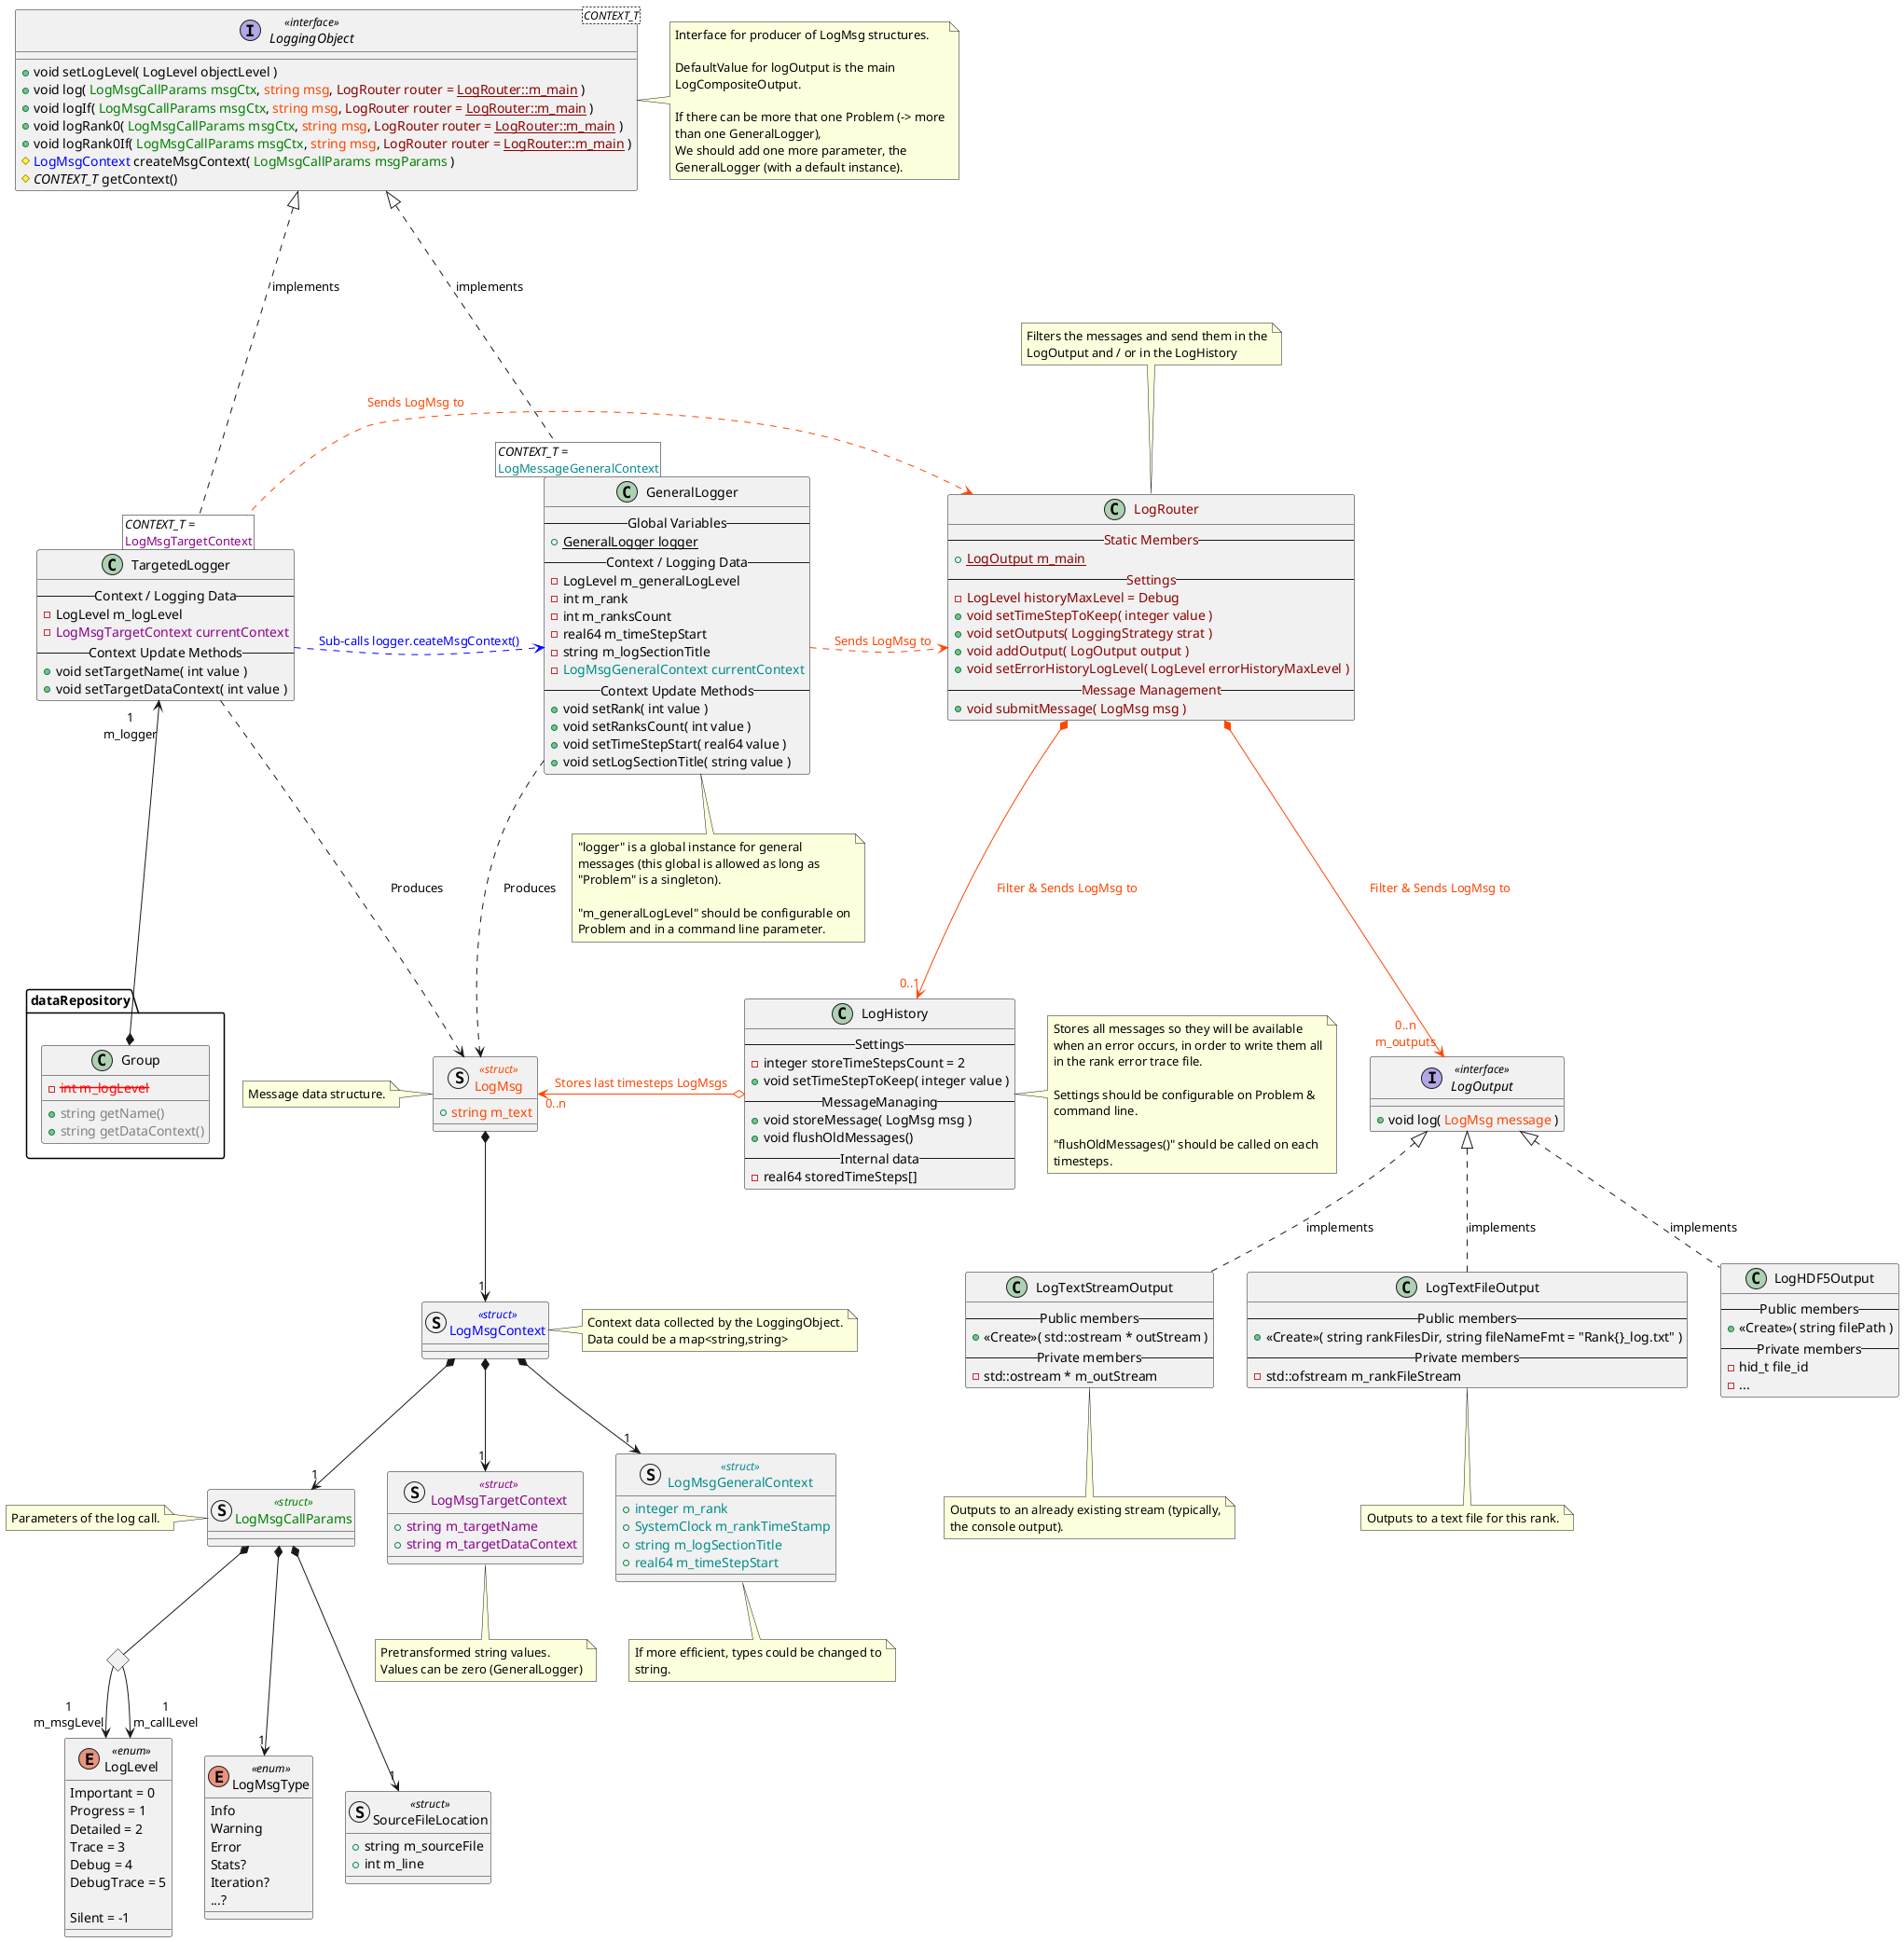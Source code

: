 @startuml Logger Class

<style>
note {
  MaximumWidth 300
}
</style>

set namespaceSeparator ::


' --------------------------
' Message Data Structure
' --------------------------

enum LogLevel <<enum>> {
  Important = 0
  Progress = 1
  Detailed = 2
  Trace = 3
  Debug = 4
  DebugTrace = 5

  Silent = -1
}

enum LogMsgType <<enum>> {
  Info
  Warning
  Error
  Stats?
  Iteration?
  ...?
}

struct SourceFileLocation <<struct>> {
  + string m_sourceFile
  + int m_line
}

struct LogMsgCallParams <<struct>> #text:Green {
}
note left: Parameters of the log call.

struct LogMsgGeneralContext <<struct>> #text:DarkCyan {
  + integer m_rank
  + SystemClock m_rankTimeStamp
  + string m_logSectionTitle
  + real64 m_timeStepStart
}
note bottom: If more efficient, types could be changed to string.

struct LogMsgTargetContext <<struct>> #text:DarkMagenta {
  + string m_targetName
  + string m_targetDataContext
}
note bottom: Pretransformed string values.\nValues can be zero (GeneralLogger)

struct LogMsgContext <<struct>> #text:Blue {
}
note right: Context data collected by the LoggingObject.\nData could be a map<string,string>

struct LogMsg <<struct>> #text:OrangeRed {
  + string m_text
}
note left: Message data structure.

LogMsgCallParams *---> "1" SourceFileLocation
LogMsgCallParams *---> "1" LogMsgType
<> LogMsgCallParamsLogLevels
LogMsgCallParams *-- LogMsgCallParamsLogLevels
LogMsgCallParamsLogLevels --> "1\nm_msgLevel" LogLevel
LogMsgCallParamsLogLevels --> "1\nm_callLevel" LogLevel
LogMsgContext *--> "1" LogMsgCallParams
LogMsgContext *--> "1" LogMsgGeneralContext
LogMsgContext *--> "1" LogMsgTargetContext
LogMsg *--> "1" LogMsgContext

LogMsgCallParams -r[hidden]- LogMsgTargetContext
LogMsgTargetContext -r[hidden]- LogMsgGeneralContext

LogLevel ---r[hidden]- LogMsgType
LogMsgType ---r[hidden]- SourceFileLocation


' --------------------------
' Log outputs
' --------------------------


interface LogOutput <<interface>> {
  + void log( <color:OrangeRed>LogMsg message</color> )
}

class LogTextStreamOutput {
  -- Public members --
  + <<Create>>( std::ostream * outStream )
  -- Private members --
  - std::ostream * m_outStream
}
LogOutput <|.d. LogTextStreamOutput  : implements
note bottom: Outputs to an already existing stream (typically, the console output).

class LogTextFileOutput {
  -- Public members --
  + <<Create>>( string rankFilesDir, string fileNameFmt = "Rank{}_log.txt" )
  -- Private members --
  - std::ofstream m_rankFileStream
}
LogOutput <|.d. LogTextFileOutput  : implements
note bottom: Outputs to a text file for this rank.

class LogHDF5Output {
  -- Public members --
  + <<Create>>( string filePath )
  -- Private members --
  - hid_t file_id
  - ...
}
LogOutput <|.d. LogHDF5Output  : implements


class LogHistory {
  -- Settings --
  - integer storeTimeStepsCount = 2
  + void setTimeStepToKeep( integer value )
  -- MessageManaging --
  + void storeMessage( LogMsg msg )
  + void flushOldMessages()
  -- Internal data --
  - real64 storedTimeSteps[]
}
note as LogHistoryNote
  Stores all messages so they will be available when an error occurs, in order to write them all in the rank error trace file.

  Settings should be configurable on Problem & command line.

  "flushOldMessages()" should be called on each timesteps.
end note
LogHistory .r. LogHistoryNote
LogHistory o-l--> "0..n" LogMsg #OrangeRed;text:OrangeRed : Stores last timesteps LogMsgs


class LogRouter #text:DarkRed {
  -- Static Members --
  + {static} LogOutput m_main
  -- Settings --
  - LogLevel historyMaxLevel = Debug
  + void setTimeStepToKeep( integer value )
  + void setOutputs( LoggingStrategy strat )
  + void addOutput( LogOutput output )
  + void setErrorHistoryLogLevel( LogLevel errorHistoryMaxLevel )
  -- Message Management --
  + void submitMessage( LogMsg msg )
}
note top: Filters the messages and send them in the LogOutput and / or in the LogHistory
LogRouter *-d--> "0..n\nm_outputs" LogOutput #OrangeRed;text:OrangeRed : "Filter & Sends LogMsg to"
LogRouter *-d--> "0..1" LogHistory #OrangeRed;text:OrangeRed : "Filter & Sends LogMsg to"


LogTextStreamOutput .r[hidden] LogTextFileOutput
LogTextFileOutput .r[hidden] LogHDF5Output


' --------------------------
' Message Producers
' --------------------------


interface LoggingObject<CONTEXT_T> <<interface>> {
  + void setLogLevel( LogLevel objectLevel )
  + void log( <color:Green>LogMsgCallParams msgCtx</color>, <color:OrangeRed>string msg</color>, <color:DarkRed>LogRouter router = <u>LogRouter::m_main</u></color> )
  + void logIf( <color:Green>LogMsgCallParams msgCtx</color>, <color:OrangeRed>string msg</color>, <color:DarkRed>LogRouter router = <u>LogRouter::m_main</u></color> )
  + void logRank0( <color:Green>LogMsgCallParams msgCtx</color>, <color:OrangeRed>string msg</color>, <color:DarkRed>LogRouter router = <u>LogRouter::m_main</u></color> )
  + void logRank0If( <color:Green>LogMsgCallParams msgCtx</color>, <color:OrangeRed>string msg</color>, <color:DarkRed>LogRouter router = <u>LogRouter::m_main</u></color> )
  # <color:Blue>LogMsgContext</color> createMsgContext( <color:Green>LogMsgCallParams msgParams</color> )
  # <i>CONTEXT_T</i> getContext()
}
note right: Interface for producer of LogMsg structures.\n\nDefaultValue for logOutput is the main LogCompositeOutput.\n\nIf there can be more that one Problem (-> more than one GeneralLogger),\nWe should add one more parameter, the GeneralLogger (with a default instance).


class GeneralLogger {
  -- Global Variables --
  + {static} GeneralLogger logger
  -- Context / Logging Data --
  - LogLevel m_generalLogLevel
  - int m_rank
  - int m_ranksCount
  - real64 m_timeStepStart
  - string m_logSectionTitle
  - <color:DarkCyan>LogMsgGeneralContext currentContext</color>
  -- Context Update Methods --
  + void setRank( int value )
  + void setRanksCount( int value )
  + void setTimeStepStart( real64 value )
  + void setLogSectionTitle( string value )
}
note as GeneralLoggerNote
  "logger" is a global instance for general messages (this global is allowed as long as "Problem" is a singleton).

  "m_generalLogLevel" should be configurable on Problem and in a command line parameter.
end note
GeneralLogger .d. GeneralLoggerNote
GeneralLogger [<i>CONTEXT_T</i> =\n<color:DarkCyan>LogMessageGeneralContext</color>] ..u..|> LoggingObject : implements
GeneralLogger .d..> LogMsg : Produces
GeneralLogger ..r..> LogRouter #OrangeRed;text:OrangeRed : "Sends LogMsg to"


class TargetedLogger {
  -- Context / Logging Data --
  - LogLevel m_logLevel
  - <color:DarkMagenta>LogMsgTargetContext currentContext</color>
  -- Context Update Methods --
  + void setTargetName( int value )
  + void setTargetDataContext( int value )
}
package dataRepository {
  class Group {
    + <color:Grey>string getName()</color>
    + <color:Grey>string getDataContext()</color>
    - <color:Red><s>int m_logLevel</s></color>
  }
}
TargetedLogger [<i>CONTEXT_T</i> =\n<color:DarkMagenta>LogMsgTargetContext</color>] ..u..|> LoggingObject : implements
TargetedLogger "1\nm_logger" <-d--* Group
TargetedLogger ..r..> LogRouter #OrangeRed;text:OrangeRed : "Sends LogMsg to"
TargetedLogger .r..> GeneralLogger #Blue;text:Blue : "Sub-calls logger.ceateMsgContext()"
TargetedLogger .d..> LogMsg : Produces


@enduml